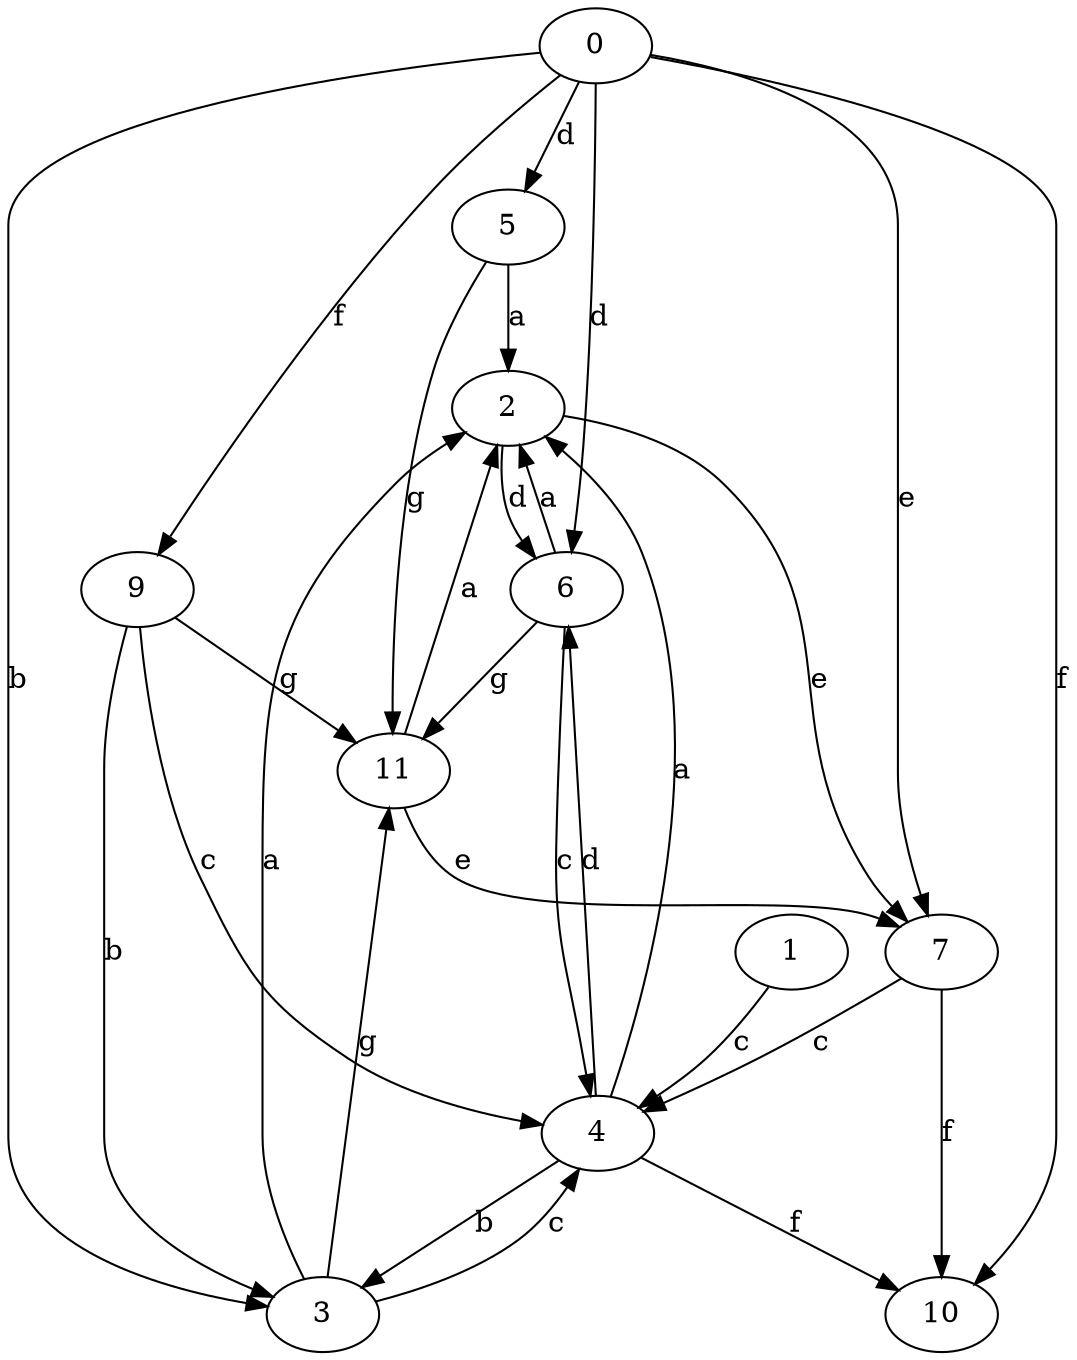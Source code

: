 strict digraph  {
2;
3;
4;
0;
5;
6;
7;
9;
1;
10;
11;
2 -> 6  [label=d];
2 -> 7  [label=e];
3 -> 2  [label=a];
3 -> 4  [label=c];
3 -> 11  [label=g];
4 -> 2  [label=a];
4 -> 3  [label=b];
4 -> 6  [label=d];
4 -> 10  [label=f];
0 -> 3  [label=b];
0 -> 5  [label=d];
0 -> 6  [label=d];
0 -> 7  [label=e];
0 -> 9  [label=f];
0 -> 10  [label=f];
5 -> 2  [label=a];
5 -> 11  [label=g];
6 -> 2  [label=a];
6 -> 4  [label=c];
6 -> 11  [label=g];
7 -> 4  [label=c];
7 -> 10  [label=f];
9 -> 3  [label=b];
9 -> 4  [label=c];
9 -> 11  [label=g];
1 -> 4  [label=c];
11 -> 2  [label=a];
11 -> 7  [label=e];
}

